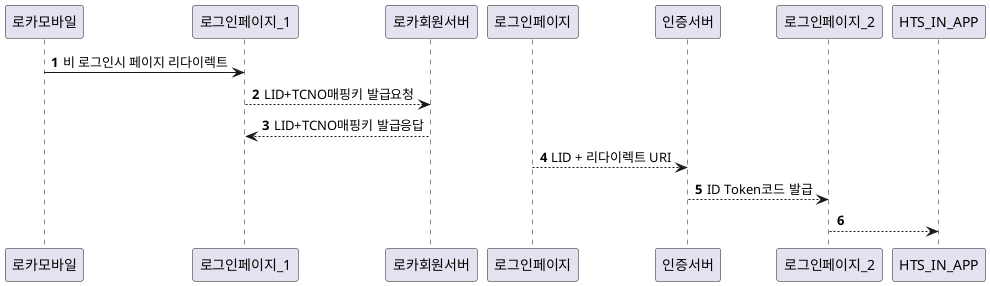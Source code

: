 @startuml
'https://plantuml.com/sequence-diagram

autonumber

로카모바일 -> 로그인페이지_1: 비 로그인시 페이지 리다이렉트
로그인페이지_1 --> 로카회원서버: LID+TCNO매핑키 발급요청
로카회원서버 --> 로그인페이지_1: LID+TCNO매핑키 발급응답
로그인페이지 --> 인증서버: LID + 리다이렉트 URI
인증서버 --> 로그인페이지_2 : ID Token코드 발급
로그인페이지_2 --> HTS_IN_APP :

@enduml